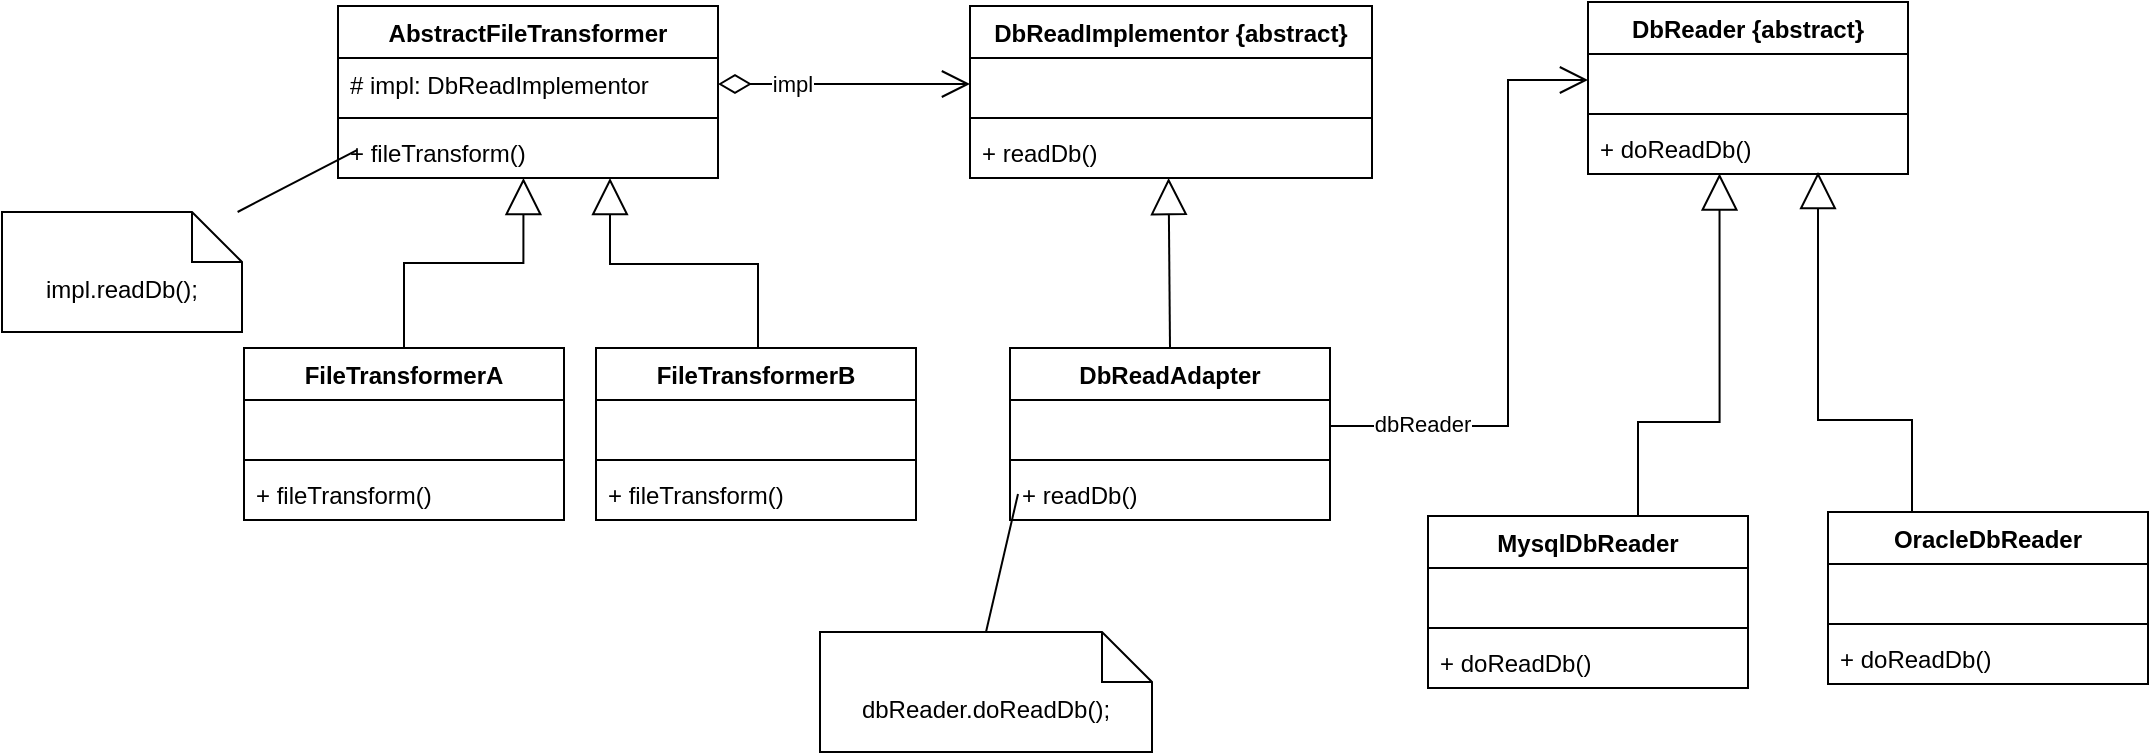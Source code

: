 <mxfile version="19.0.3" type="device"><diagram id="Wx2SHjFs3QsJ_9QHLdkh" name="第 1 页"><mxGraphModel dx="1550" dy="672" grid="0" gridSize="10" guides="0" tooltips="1" connect="1" arrows="1" fold="1" page="0" pageScale="1" pageWidth="827" pageHeight="1169" math="0" shadow="0"><root><mxCell id="0"/><mxCell id="1" parent="0"/><mxCell id="7we-XQh4tWZm8a3sCji_-1" value="AbstractFileTransformer" style="swimlane;fontStyle=1;align=center;verticalAlign=top;childLayout=stackLayout;horizontal=1;startSize=26;horizontalStack=0;resizeParent=1;resizeParentMax=0;resizeLast=0;collapsible=1;marginBottom=0;" vertex="1" parent="1"><mxGeometry x="50" y="161" width="190" height="86" as="geometry"><mxRectangle x="50" y="161" width="171" height="26" as="alternateBounds"/></mxGeometry></mxCell><mxCell id="7we-XQh4tWZm8a3sCji_-2" value="# impl: DbReadImplementor" style="text;strokeColor=none;fillColor=none;align=left;verticalAlign=top;spacingLeft=4;spacingRight=4;overflow=hidden;rotatable=0;points=[[0,0.5],[1,0.5]];portConstraint=eastwest;" vertex="1" parent="7we-XQh4tWZm8a3sCji_-1"><mxGeometry y="26" width="190" height="26" as="geometry"/></mxCell><mxCell id="7we-XQh4tWZm8a3sCji_-3" value="" style="line;strokeWidth=1;fillColor=none;align=left;verticalAlign=middle;spacingTop=-1;spacingLeft=3;spacingRight=3;rotatable=0;labelPosition=right;points=[];portConstraint=eastwest;" vertex="1" parent="7we-XQh4tWZm8a3sCji_-1"><mxGeometry y="52" width="190" height="8" as="geometry"/></mxCell><mxCell id="7we-XQh4tWZm8a3sCji_-4" value="+ fileTransform()" style="text;strokeColor=none;fillColor=none;align=left;verticalAlign=top;spacingLeft=4;spacingRight=4;overflow=hidden;rotatable=0;points=[[0,0.5],[1,0.5]];portConstraint=eastwest;" vertex="1" parent="7we-XQh4tWZm8a3sCji_-1"><mxGeometry y="60" width="190" height="26" as="geometry"/></mxCell><mxCell id="7we-XQh4tWZm8a3sCji_-5" value="DbReadImplementor {abstract}" style="swimlane;fontStyle=1;align=center;verticalAlign=top;childLayout=stackLayout;horizontal=1;startSize=26;horizontalStack=0;resizeParent=1;resizeParentMax=0;resizeLast=0;collapsible=1;marginBottom=0;" vertex="1" parent="1"><mxGeometry x="366" y="161" width="201" height="86" as="geometry"/></mxCell><mxCell id="7we-XQh4tWZm8a3sCji_-6" value=" " style="text;strokeColor=none;fillColor=none;align=left;verticalAlign=top;spacingLeft=4;spacingRight=4;overflow=hidden;rotatable=0;points=[[0,0.5],[1,0.5]];portConstraint=eastwest;" vertex="1" parent="7we-XQh4tWZm8a3sCji_-5"><mxGeometry y="26" width="201" height="26" as="geometry"/></mxCell><mxCell id="7we-XQh4tWZm8a3sCji_-7" value="" style="line;strokeWidth=1;fillColor=none;align=left;verticalAlign=middle;spacingTop=-1;spacingLeft=3;spacingRight=3;rotatable=0;labelPosition=right;points=[];portConstraint=eastwest;" vertex="1" parent="7we-XQh4tWZm8a3sCji_-5"><mxGeometry y="52" width="201" height="8" as="geometry"/></mxCell><mxCell id="7we-XQh4tWZm8a3sCji_-8" value="+ readDb()" style="text;strokeColor=none;fillColor=none;align=left;verticalAlign=top;spacingLeft=4;spacingRight=4;overflow=hidden;rotatable=0;points=[[0,0.5],[1,0.5]];portConstraint=eastwest;" vertex="1" parent="7we-XQh4tWZm8a3sCji_-5"><mxGeometry y="60" width="201" height="26" as="geometry"/></mxCell><mxCell id="7we-XQh4tWZm8a3sCji_-9" value="" style="endArrow=open;html=1;endSize=12;startArrow=diamondThin;startSize=14;startFill=0;edgeStyle=orthogonalEdgeStyle;align=left;verticalAlign=bottom;rounded=0;exitX=1;exitY=0.5;exitDx=0;exitDy=0;entryX=0;entryY=0.5;entryDx=0;entryDy=0;" edge="1" parent="1" source="7we-XQh4tWZm8a3sCji_-2" target="7we-XQh4tWZm8a3sCji_-6"><mxGeometry x="-1" y="3" relative="1" as="geometry"><mxPoint x="362" y="198" as="sourcePoint"/><mxPoint x="436" y="200" as="targetPoint"/></mxGeometry></mxCell><mxCell id="7we-XQh4tWZm8a3sCji_-10" value="impl" style="edgeLabel;html=1;align=center;verticalAlign=middle;resizable=0;points=[];" vertex="1" connectable="0" parent="7we-XQh4tWZm8a3sCji_-9"><mxGeometry x="-0.69" y="3" relative="1" as="geometry"><mxPoint x="17" y="3" as="offset"/></mxGeometry></mxCell><mxCell id="7we-XQh4tWZm8a3sCji_-11" value="FileTransformerA" style="swimlane;fontStyle=1;align=center;verticalAlign=top;childLayout=stackLayout;horizontal=1;startSize=26;horizontalStack=0;resizeParent=1;resizeParentMax=0;resizeLast=0;collapsible=1;marginBottom=0;" vertex="1" parent="1"><mxGeometry x="3" y="332" width="160" height="86" as="geometry"/></mxCell><mxCell id="7we-XQh4tWZm8a3sCji_-12" value=" " style="text;strokeColor=none;fillColor=none;align=left;verticalAlign=top;spacingLeft=4;spacingRight=4;overflow=hidden;rotatable=0;points=[[0,0.5],[1,0.5]];portConstraint=eastwest;" vertex="1" parent="7we-XQh4tWZm8a3sCji_-11"><mxGeometry y="26" width="160" height="26" as="geometry"/></mxCell><mxCell id="7we-XQh4tWZm8a3sCji_-13" value="" style="line;strokeWidth=1;fillColor=none;align=left;verticalAlign=middle;spacingTop=-1;spacingLeft=3;spacingRight=3;rotatable=0;labelPosition=right;points=[];portConstraint=eastwest;" vertex="1" parent="7we-XQh4tWZm8a3sCji_-11"><mxGeometry y="52" width="160" height="8" as="geometry"/></mxCell><mxCell id="7we-XQh4tWZm8a3sCji_-14" value="+ fileTransform()" style="text;strokeColor=none;fillColor=none;align=left;verticalAlign=top;spacingLeft=4;spacingRight=4;overflow=hidden;rotatable=0;points=[[0,0.5],[1,0.5]];portConstraint=eastwest;" vertex="1" parent="7we-XQh4tWZm8a3sCji_-11"><mxGeometry y="60" width="160" height="26" as="geometry"/></mxCell><mxCell id="7we-XQh4tWZm8a3sCji_-15" value="FileTransformerB" style="swimlane;fontStyle=1;align=center;verticalAlign=top;childLayout=stackLayout;horizontal=1;startSize=26;horizontalStack=0;resizeParent=1;resizeParentMax=0;resizeLast=0;collapsible=1;marginBottom=0;" vertex="1" parent="1"><mxGeometry x="179" y="332" width="160" height="86" as="geometry"/></mxCell><mxCell id="7we-XQh4tWZm8a3sCji_-16" value=" " style="text;strokeColor=none;fillColor=none;align=left;verticalAlign=top;spacingLeft=4;spacingRight=4;overflow=hidden;rotatable=0;points=[[0,0.5],[1,0.5]];portConstraint=eastwest;" vertex="1" parent="7we-XQh4tWZm8a3sCji_-15"><mxGeometry y="26" width="160" height="26" as="geometry"/></mxCell><mxCell id="7we-XQh4tWZm8a3sCji_-17" value="" style="line;strokeWidth=1;fillColor=none;align=left;verticalAlign=middle;spacingTop=-1;spacingLeft=3;spacingRight=3;rotatable=0;labelPosition=right;points=[];portConstraint=eastwest;" vertex="1" parent="7we-XQh4tWZm8a3sCji_-15"><mxGeometry y="52" width="160" height="8" as="geometry"/></mxCell><mxCell id="7we-XQh4tWZm8a3sCji_-18" value="+ fileTransform()" style="text;strokeColor=none;fillColor=none;align=left;verticalAlign=top;spacingLeft=4;spacingRight=4;overflow=hidden;rotatable=0;points=[[0,0.5],[1,0.5]];portConstraint=eastwest;" vertex="1" parent="7we-XQh4tWZm8a3sCji_-15"><mxGeometry y="60" width="160" height="26" as="geometry"/></mxCell><mxCell id="7we-XQh4tWZm8a3sCji_-19" value="" style="endArrow=block;endSize=16;endFill=0;html=1;rounded=0;elbow=vertical;exitX=0.5;exitY=0;exitDx=0;exitDy=0;entryX=0.488;entryY=1;entryDx=0;entryDy=0;entryPerimeter=0;edgeStyle=orthogonalEdgeStyle;" edge="1" parent="1" source="7we-XQh4tWZm8a3sCji_-11" target="7we-XQh4tWZm8a3sCji_-4"><mxGeometry width="160" relative="1" as="geometry"><mxPoint x="82" y="304" as="sourcePoint"/><mxPoint x="242" y="304" as="targetPoint"/></mxGeometry></mxCell><mxCell id="7we-XQh4tWZm8a3sCji_-20" value="" style="endArrow=block;endSize=16;endFill=0;html=1;rounded=0;exitX=0.5;exitY=0;exitDx=0;exitDy=0;edgeStyle=orthogonalEdgeStyle;" edge="1" parent="1" source="7we-XQh4tWZm8a3sCji_-15"><mxGeometry width="160" relative="1" as="geometry"><mxPoint x="260" y="330" as="sourcePoint"/><mxPoint x="186" y="247" as="targetPoint"/><Array as="points"><mxPoint x="260" y="332"/><mxPoint x="260" y="290"/><mxPoint x="186" y="290"/></Array></mxGeometry></mxCell><mxCell id="7we-XQh4tWZm8a3sCji_-21" value="impl.readDb();" style="shape=note2;boundedLbl=1;whiteSpace=wrap;html=1;size=25;verticalAlign=top;align=center;" vertex="1" parent="1"><mxGeometry x="-118" y="264" width="120" height="60" as="geometry"/></mxCell><mxCell id="7we-XQh4tWZm8a3sCji_-22" value="" style="endArrow=none;html=1;rounded=0;entryX=0.05;entryY=0.462;entryDx=0;entryDy=0;entryPerimeter=0;" edge="1" parent="1" source="7we-XQh4tWZm8a3sCji_-21" target="7we-XQh4tWZm8a3sCji_-4"><mxGeometry relative="1" as="geometry"><mxPoint x="-52" y="72" as="sourcePoint"/><mxPoint x="-52" y="72" as="targetPoint"/></mxGeometry></mxCell><mxCell id="7we-XQh4tWZm8a3sCji_-23" value="DbReadAdapter" style="swimlane;fontStyle=1;align=center;verticalAlign=top;childLayout=stackLayout;horizontal=1;startSize=26;horizontalStack=0;resizeParent=1;resizeParentMax=0;resizeLast=0;collapsible=1;marginBottom=0;" vertex="1" parent="1"><mxGeometry x="386" y="332" width="160" height="86" as="geometry"/></mxCell><mxCell id="7we-XQh4tWZm8a3sCji_-24" value=" " style="text;strokeColor=none;fillColor=none;align=left;verticalAlign=top;spacingLeft=4;spacingRight=4;overflow=hidden;rotatable=0;points=[[0,0.5],[1,0.5]];portConstraint=eastwest;" vertex="1" parent="7we-XQh4tWZm8a3sCji_-23"><mxGeometry y="26" width="160" height="26" as="geometry"/></mxCell><mxCell id="7we-XQh4tWZm8a3sCji_-25" value="" style="line;strokeWidth=1;fillColor=none;align=left;verticalAlign=middle;spacingTop=-1;spacingLeft=3;spacingRight=3;rotatable=0;labelPosition=right;points=[];portConstraint=eastwest;" vertex="1" parent="7we-XQh4tWZm8a3sCji_-23"><mxGeometry y="52" width="160" height="8" as="geometry"/></mxCell><mxCell id="7we-XQh4tWZm8a3sCji_-26" value="+ readDb()" style="text;strokeColor=none;fillColor=none;align=left;verticalAlign=top;spacingLeft=4;spacingRight=4;overflow=hidden;rotatable=0;points=[[0,0.5],[1,0.5]];portConstraint=eastwest;" vertex="1" parent="7we-XQh4tWZm8a3sCji_-23"><mxGeometry y="60" width="160" height="26" as="geometry"/></mxCell><mxCell id="7we-XQh4tWZm8a3sCji_-27" value="" style="endArrow=block;endSize=16;endFill=0;html=1;rounded=0;exitX=0.5;exitY=0;exitDx=0;exitDy=0;entryX=0.494;entryY=1;entryDx=0;entryDy=0;entryPerimeter=0;" edge="1" parent="1" source="7we-XQh4tWZm8a3sCji_-23" target="7we-XQh4tWZm8a3sCji_-8"><mxGeometry width="160" relative="1" as="geometry"><mxPoint x="543" y="311" as="sourcePoint"/><mxPoint x="516" y="250" as="targetPoint"/></mxGeometry></mxCell><mxCell id="7we-XQh4tWZm8a3sCji_-28" value="DbReader {abstract}" style="swimlane;fontStyle=1;align=center;verticalAlign=top;childLayout=stackLayout;horizontal=1;startSize=26;horizontalStack=0;resizeParent=1;resizeParentMax=0;resizeLast=0;collapsible=1;marginBottom=0;" vertex="1" parent="1"><mxGeometry x="675" y="159" width="160" height="86" as="geometry"/></mxCell><mxCell id="7we-XQh4tWZm8a3sCji_-29" value=" " style="text;strokeColor=none;fillColor=none;align=left;verticalAlign=top;spacingLeft=4;spacingRight=4;overflow=hidden;rotatable=0;points=[[0,0.5],[1,0.5]];portConstraint=eastwest;" vertex="1" parent="7we-XQh4tWZm8a3sCji_-28"><mxGeometry y="26" width="160" height="26" as="geometry"/></mxCell><mxCell id="7we-XQh4tWZm8a3sCji_-30" value="" style="line;strokeWidth=1;fillColor=none;align=left;verticalAlign=middle;spacingTop=-1;spacingLeft=3;spacingRight=3;rotatable=0;labelPosition=right;points=[];portConstraint=eastwest;" vertex="1" parent="7we-XQh4tWZm8a3sCji_-28"><mxGeometry y="52" width="160" height="8" as="geometry"/></mxCell><mxCell id="7we-XQh4tWZm8a3sCji_-31" value="+ doReadDb()" style="text;strokeColor=none;fillColor=none;align=left;verticalAlign=top;spacingLeft=4;spacingRight=4;overflow=hidden;rotatable=0;points=[[0,0.5],[1,0.5]];portConstraint=eastwest;" vertex="1" parent="7we-XQh4tWZm8a3sCji_-28"><mxGeometry y="60" width="160" height="26" as="geometry"/></mxCell><mxCell id="7we-XQh4tWZm8a3sCji_-32" value="dbReader.doReadDb();" style="shape=note2;boundedLbl=1;whiteSpace=wrap;html=1;size=25;verticalAlign=top;align=center;" vertex="1" parent="1"><mxGeometry x="291" y="474" width="166" height="60" as="geometry"/></mxCell><mxCell id="7we-XQh4tWZm8a3sCji_-33" value="" style="endArrow=open;endFill=1;endSize=12;html=1;rounded=0;exitX=1;exitY=0.5;exitDx=0;exitDy=0;edgeStyle=orthogonalEdgeStyle;entryX=0;entryY=0.5;entryDx=0;entryDy=0;" edge="1" parent="1" source="7we-XQh4tWZm8a3sCji_-24" target="7we-XQh4tWZm8a3sCji_-29"><mxGeometry width="160" relative="1" as="geometry"><mxPoint x="610" y="484" as="sourcePoint"/><mxPoint x="635" y="248" as="targetPoint"/><Array as="points"><mxPoint x="635" y="371"/><mxPoint x="635" y="198"/></Array></mxGeometry></mxCell><mxCell id="7we-XQh4tWZm8a3sCji_-34" value="dbReader" style="edgeLabel;html=1;align=center;verticalAlign=middle;resizable=0;points=[];" vertex="1" connectable="0" parent="7we-XQh4tWZm8a3sCji_-33"><mxGeometry x="-0.827" relative="1" as="geometry"><mxPoint x="20" y="-1" as="offset"/></mxGeometry></mxCell><mxCell id="7we-XQh4tWZm8a3sCji_-35" value="" style="endArrow=none;html=1;rounded=0;exitX=0.5;exitY=0;exitDx=0;exitDy=0;exitPerimeter=0;entryX=0;entryY=0.5;entryDx=0;entryDy=0;" edge="1" parent="1" source="7we-XQh4tWZm8a3sCji_-32"><mxGeometry relative="1" as="geometry"><mxPoint x="378" y="474" as="sourcePoint"/><mxPoint x="390" y="405" as="targetPoint"/></mxGeometry></mxCell><mxCell id="7we-XQh4tWZm8a3sCji_-36" value="MysqlDbReader" style="swimlane;fontStyle=1;align=center;verticalAlign=top;childLayout=stackLayout;horizontal=1;startSize=26;horizontalStack=0;resizeParent=1;resizeParentMax=0;resizeLast=0;collapsible=1;marginBottom=0;" vertex="1" parent="1"><mxGeometry x="595" y="416" width="160" height="86" as="geometry"/></mxCell><mxCell id="7we-XQh4tWZm8a3sCji_-37" value=" " style="text;strokeColor=none;fillColor=none;align=left;verticalAlign=top;spacingLeft=4;spacingRight=4;overflow=hidden;rotatable=0;points=[[0,0.5],[1,0.5]];portConstraint=eastwest;" vertex="1" parent="7we-XQh4tWZm8a3sCji_-36"><mxGeometry y="26" width="160" height="26" as="geometry"/></mxCell><mxCell id="7we-XQh4tWZm8a3sCji_-38" value="" style="line;strokeWidth=1;fillColor=none;align=left;verticalAlign=middle;spacingTop=-1;spacingLeft=3;spacingRight=3;rotatable=0;labelPosition=right;points=[];portConstraint=eastwest;" vertex="1" parent="7we-XQh4tWZm8a3sCji_-36"><mxGeometry y="52" width="160" height="8" as="geometry"/></mxCell><mxCell id="7we-XQh4tWZm8a3sCji_-39" value="+ doReadDb()" style="text;strokeColor=none;fillColor=none;align=left;verticalAlign=top;spacingLeft=4;spacingRight=4;overflow=hidden;rotatable=0;points=[[0,0.5],[1,0.5]];portConstraint=eastwest;" vertex="1" parent="7we-XQh4tWZm8a3sCji_-36"><mxGeometry y="60" width="160" height="26" as="geometry"/></mxCell><mxCell id="7we-XQh4tWZm8a3sCji_-40" value="OracleDbReader" style="swimlane;fontStyle=1;align=center;verticalAlign=top;childLayout=stackLayout;horizontal=1;startSize=26;horizontalStack=0;resizeParent=1;resizeParentMax=0;resizeLast=0;collapsible=1;marginBottom=0;" vertex="1" parent="1"><mxGeometry x="795" y="414" width="160" height="86" as="geometry"/></mxCell><mxCell id="7we-XQh4tWZm8a3sCji_-41" value=" " style="text;strokeColor=none;fillColor=none;align=left;verticalAlign=top;spacingLeft=4;spacingRight=4;overflow=hidden;rotatable=0;points=[[0,0.5],[1,0.5]];portConstraint=eastwest;" vertex="1" parent="7we-XQh4tWZm8a3sCji_-40"><mxGeometry y="26" width="160" height="26" as="geometry"/></mxCell><mxCell id="7we-XQh4tWZm8a3sCji_-42" value="" style="line;strokeWidth=1;fillColor=none;align=left;verticalAlign=middle;spacingTop=-1;spacingLeft=3;spacingRight=3;rotatable=0;labelPosition=right;points=[];portConstraint=eastwest;" vertex="1" parent="7we-XQh4tWZm8a3sCji_-40"><mxGeometry y="52" width="160" height="8" as="geometry"/></mxCell><mxCell id="7we-XQh4tWZm8a3sCji_-43" value="+ doReadDb()" style="text;strokeColor=none;fillColor=none;align=left;verticalAlign=top;spacingLeft=4;spacingRight=4;overflow=hidden;rotatable=0;points=[[0,0.5],[1,0.5]];portConstraint=eastwest;" vertex="1" parent="7we-XQh4tWZm8a3sCji_-40"><mxGeometry y="60" width="160" height="26" as="geometry"/></mxCell><mxCell id="7we-XQh4tWZm8a3sCji_-44" value="" style="endArrow=block;endSize=16;endFill=0;html=1;rounded=0;entryX=0.411;entryY=0.992;entryDx=0;entryDy=0;entryPerimeter=0;edgeStyle=orthogonalEdgeStyle;" edge="1" parent="1" target="7we-XQh4tWZm8a3sCji_-31"><mxGeometry width="160" relative="1" as="geometry"><mxPoint x="700" y="416" as="sourcePoint"/><mxPoint x="915" y="352" as="targetPoint"/><Array as="points"><mxPoint x="700" y="416"/><mxPoint x="700" y="369"/><mxPoint x="741" y="369"/></Array></mxGeometry></mxCell><mxCell id="7we-XQh4tWZm8a3sCji_-45" value="" style="endArrow=block;endSize=16;endFill=0;html=1;rounded=0;edgeStyle=orthogonalEdgeStyle;exitX=0.25;exitY=0;exitDx=0;exitDy=0;" edge="1" parent="1" source="7we-XQh4tWZm8a3sCji_-40"><mxGeometry width="160" relative="1" as="geometry"><mxPoint x="837" y="403" as="sourcePoint"/><mxPoint x="790" y="244" as="targetPoint"/><Array as="points"><mxPoint x="837" y="414"/><mxPoint x="837" y="368"/><mxPoint x="790" y="368"/></Array></mxGeometry></mxCell></root></mxGraphModel></diagram></mxfile>
